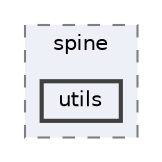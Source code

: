 digraph "external/spine-runtimes/spine-libgdx/spine-libgdx/src/com/esotericsoftware/spine/utils"
{
 // LATEX_PDF_SIZE
  bgcolor="transparent";
  edge [fontname=Helvetica,fontsize=10,labelfontname=Helvetica,labelfontsize=10];
  node [fontname=Helvetica,fontsize=10,shape=box,height=0.2,width=0.4];
  compound=true
  subgraph clusterdir_5a70341874e7d2e5ff693c3996533589 {
    graph [ bgcolor="#edf0f7", pencolor="grey50", label="spine", fontname=Helvetica,fontsize=10 style="filled,dashed", URL="dir_5a70341874e7d2e5ff693c3996533589.html",tooltip=""]
  dir_f15744f44e5901b4f2def67d02975f63 [label="utils", fillcolor="#edf0f7", color="grey25", style="filled,bold", URL="dir_f15744f44e5901b4f2def67d02975f63.html",tooltip=""];
  }
}
